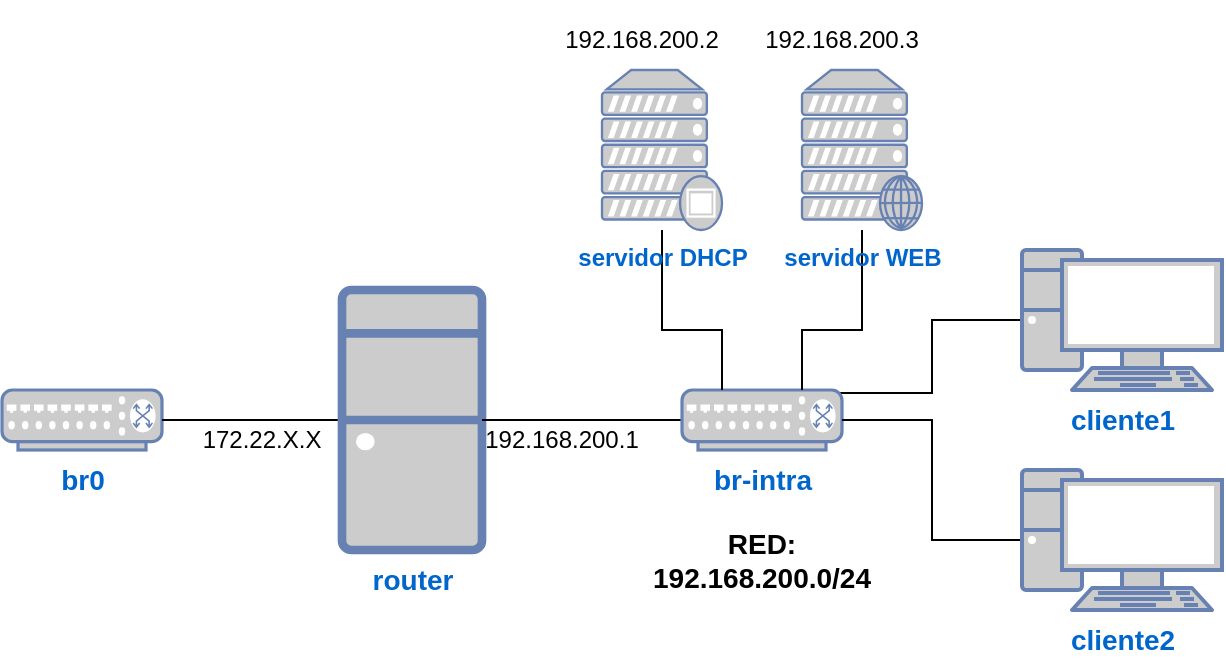 <mxfile version="21.2.9" type="device">
  <diagram name="Página-1" id="7kTeJVYpfzh1vVqRRxn1">
    <mxGraphModel dx="1434" dy="728" grid="1" gridSize="10" guides="1" tooltips="1" connect="1" arrows="1" fold="1" page="1" pageScale="1" pageWidth="1169" pageHeight="827" math="0" shadow="0">
      <root>
        <mxCell id="0" />
        <mxCell id="1" parent="0" />
        <mxCell id="bznNcdpYTy7k50MfixP5-1" value="&lt;font size=&quot;1&quot;&gt;&lt;b style=&quot;font-size: 14px;&quot;&gt;br0&lt;/b&gt;&lt;/font&gt;" style="fontColor=#0066CC;verticalAlign=top;verticalLabelPosition=bottom;labelPosition=center;align=center;html=1;outlineConnect=0;fillColor=#CCCCCC;strokeColor=#6881B3;gradientColor=none;gradientDirection=north;strokeWidth=2;shape=mxgraph.networks.switch;" vertex="1" parent="1">
          <mxGeometry x="150" y="200" width="80" height="30" as="geometry" />
        </mxCell>
        <mxCell id="bznNcdpYTy7k50MfixP5-17" value="" style="edgeStyle=orthogonalEdgeStyle;rounded=0;orthogonalLoop=1;jettySize=auto;html=1;endArrow=none;endFill=0;" edge="1" parent="1" source="bznNcdpYTy7k50MfixP5-3" target="bznNcdpYTy7k50MfixP5-1">
          <mxGeometry relative="1" as="geometry" />
        </mxCell>
        <mxCell id="bznNcdpYTy7k50MfixP5-3" value="&lt;font size=&quot;1&quot;&gt;&lt;b style=&quot;font-size: 14px;&quot;&gt;router&lt;/b&gt;&lt;/font&gt;" style="fontColor=#0066CC;verticalAlign=top;verticalLabelPosition=bottom;labelPosition=center;align=center;html=1;outlineConnect=0;fillColor=#CCCCCC;strokeColor=#6881B3;gradientColor=none;gradientDirection=north;strokeWidth=2;shape=mxgraph.networks.desktop_pc;" vertex="1" parent="1">
          <mxGeometry x="320" y="150" width="70" height="130" as="geometry" />
        </mxCell>
        <mxCell id="bznNcdpYTy7k50MfixP5-13" value="" style="edgeStyle=orthogonalEdgeStyle;rounded=0;orthogonalLoop=1;jettySize=auto;html=1;entryX=0.95;entryY=0.05;entryDx=0;entryDy=0;entryPerimeter=0;endArrow=none;endFill=0;" edge="1" parent="1" source="bznNcdpYTy7k50MfixP5-4" target="bznNcdpYTy7k50MfixP5-5">
          <mxGeometry relative="1" as="geometry" />
        </mxCell>
        <mxCell id="bznNcdpYTy7k50MfixP5-4" value="&lt;font size=&quot;1&quot;&gt;&lt;b style=&quot;font-size: 14px;&quot;&gt;cliente1&lt;/b&gt;&lt;/font&gt;" style="fontColor=#0066CC;verticalAlign=top;verticalLabelPosition=bottom;labelPosition=center;align=center;html=1;outlineConnect=0;fillColor=#CCCCCC;strokeColor=#6881B3;gradientColor=none;gradientDirection=north;strokeWidth=2;shape=mxgraph.networks.pc;" vertex="1" parent="1">
          <mxGeometry x="660" y="130" width="100" height="70" as="geometry" />
        </mxCell>
        <mxCell id="bznNcdpYTy7k50MfixP5-16" value="" style="edgeStyle=orthogonalEdgeStyle;rounded=0;orthogonalLoop=1;jettySize=auto;html=1;endArrow=none;endFill=0;" edge="1" parent="1" source="bznNcdpYTy7k50MfixP5-5" target="bznNcdpYTy7k50MfixP5-3">
          <mxGeometry relative="1" as="geometry" />
        </mxCell>
        <mxCell id="bznNcdpYTy7k50MfixP5-5" value="&lt;b&gt;&lt;font style=&quot;font-size: 14px;&quot;&gt;br-intra&lt;/font&gt;&lt;/b&gt;" style="fontColor=#0066CC;verticalAlign=top;verticalLabelPosition=bottom;labelPosition=center;align=center;html=1;outlineConnect=0;fillColor=#CCCCCC;strokeColor=#6881B3;gradientColor=none;gradientDirection=north;strokeWidth=2;shape=mxgraph.networks.switch;" vertex="1" parent="1">
          <mxGeometry x="490" y="200" width="80" height="30" as="geometry" />
        </mxCell>
        <mxCell id="bznNcdpYTy7k50MfixP5-15" value="" style="edgeStyle=orthogonalEdgeStyle;rounded=0;orthogonalLoop=1;jettySize=auto;html=1;endArrow=none;endFill=0;entryX=1;entryY=0.5;entryDx=0;entryDy=0;entryPerimeter=0;" edge="1" parent="1" source="bznNcdpYTy7k50MfixP5-6" target="bznNcdpYTy7k50MfixP5-5">
          <mxGeometry relative="1" as="geometry">
            <mxPoint x="580" y="275" as="targetPoint" />
          </mxGeometry>
        </mxCell>
        <mxCell id="bznNcdpYTy7k50MfixP5-6" value="&lt;font size=&quot;1&quot;&gt;&lt;b style=&quot;font-size: 14px;&quot;&gt;cliente2&lt;/b&gt;&lt;/font&gt;" style="fontColor=#0066CC;verticalAlign=top;verticalLabelPosition=bottom;labelPosition=center;align=center;html=1;outlineConnect=0;fillColor=#CCCCCC;strokeColor=#6881B3;gradientColor=none;gradientDirection=north;strokeWidth=2;shape=mxgraph.networks.pc;" vertex="1" parent="1">
          <mxGeometry x="660" y="240" width="100" height="70" as="geometry" />
        </mxCell>
        <mxCell id="bznNcdpYTy7k50MfixP5-12" value="" style="edgeStyle=orthogonalEdgeStyle;rounded=0;orthogonalLoop=1;jettySize=auto;html=1;endArrow=none;endFill=0;" edge="1" parent="1" source="bznNcdpYTy7k50MfixP5-7" target="bznNcdpYTy7k50MfixP5-5">
          <mxGeometry relative="1" as="geometry">
            <Array as="points">
              <mxPoint x="580" y="170" />
              <mxPoint x="550" y="170" />
            </Array>
          </mxGeometry>
        </mxCell>
        <mxCell id="bznNcdpYTy7k50MfixP5-7" value="&lt;b&gt;servidor WEB&lt;/b&gt;" style="fontColor=#0066CC;verticalAlign=top;verticalLabelPosition=bottom;labelPosition=center;align=center;html=1;outlineConnect=0;fillColor=#CCCCCC;strokeColor=#6881B3;gradientColor=none;gradientDirection=north;strokeWidth=2;shape=mxgraph.networks.web_server;" vertex="1" parent="1">
          <mxGeometry x="550" y="40" width="60" height="80" as="geometry" />
        </mxCell>
        <mxCell id="bznNcdpYTy7k50MfixP5-11" value="" style="edgeStyle=orthogonalEdgeStyle;rounded=0;orthogonalLoop=1;jettySize=auto;html=1;strokeColor=default;endArrow=none;endFill=0;" edge="1" parent="1" source="bznNcdpYTy7k50MfixP5-8" target="bznNcdpYTy7k50MfixP5-5">
          <mxGeometry relative="1" as="geometry">
            <Array as="points">
              <mxPoint x="480" y="170" />
              <mxPoint x="510" y="170" />
            </Array>
          </mxGeometry>
        </mxCell>
        <mxCell id="bznNcdpYTy7k50MfixP5-8" value="&lt;b&gt;servidor DHCP&lt;/b&gt;" style="fontColor=#0066CC;verticalAlign=top;verticalLabelPosition=bottom;labelPosition=center;align=center;html=1;outlineConnect=0;fillColor=#CCCCCC;strokeColor=#6881B3;gradientColor=none;gradientDirection=north;strokeWidth=2;shape=mxgraph.networks.proxy_server;" vertex="1" parent="1">
          <mxGeometry x="450" y="40" width="60" height="80" as="geometry" />
        </mxCell>
        <mxCell id="bznNcdpYTy7k50MfixP5-18" value="192.168.200.1" style="text;strokeColor=none;align=center;fillColor=none;html=1;verticalAlign=middle;whiteSpace=wrap;rounded=0;" vertex="1" parent="1">
          <mxGeometry x="400" y="210" width="60" height="30" as="geometry" />
        </mxCell>
        <mxCell id="bznNcdpYTy7k50MfixP5-19" value="&lt;font size=&quot;1&quot;&gt;&lt;b style=&quot;font-size: 14px;&quot;&gt;RED: 192.168.200.0/24&lt;/b&gt;&lt;/font&gt;" style="text;strokeColor=none;align=center;fillColor=none;html=1;verticalAlign=middle;whiteSpace=wrap;rounded=0;" vertex="1" parent="1">
          <mxGeometry x="500" y="270" width="60" height="30" as="geometry" />
        </mxCell>
        <mxCell id="bznNcdpYTy7k50MfixP5-20" value="172.22.X.X" style="text;strokeColor=none;align=center;fillColor=none;html=1;verticalAlign=middle;whiteSpace=wrap;rounded=0;" vertex="1" parent="1">
          <mxGeometry x="250" y="210" width="60" height="30" as="geometry" />
        </mxCell>
        <mxCell id="bznNcdpYTy7k50MfixP5-21" value="&lt;div&gt;192.168.200.2&lt;/div&gt;" style="text;strokeColor=none;align=center;fillColor=none;html=1;verticalAlign=middle;whiteSpace=wrap;rounded=0;" vertex="1" parent="1">
          <mxGeometry x="440" y="10" width="60" height="30" as="geometry" />
        </mxCell>
        <mxCell id="bznNcdpYTy7k50MfixP5-22" value="192.168.200.3" style="text;strokeColor=none;align=center;fillColor=none;html=1;verticalAlign=middle;whiteSpace=wrap;rounded=0;" vertex="1" parent="1">
          <mxGeometry x="540" y="5" width="60" height="40" as="geometry" />
        </mxCell>
      </root>
    </mxGraphModel>
  </diagram>
</mxfile>
